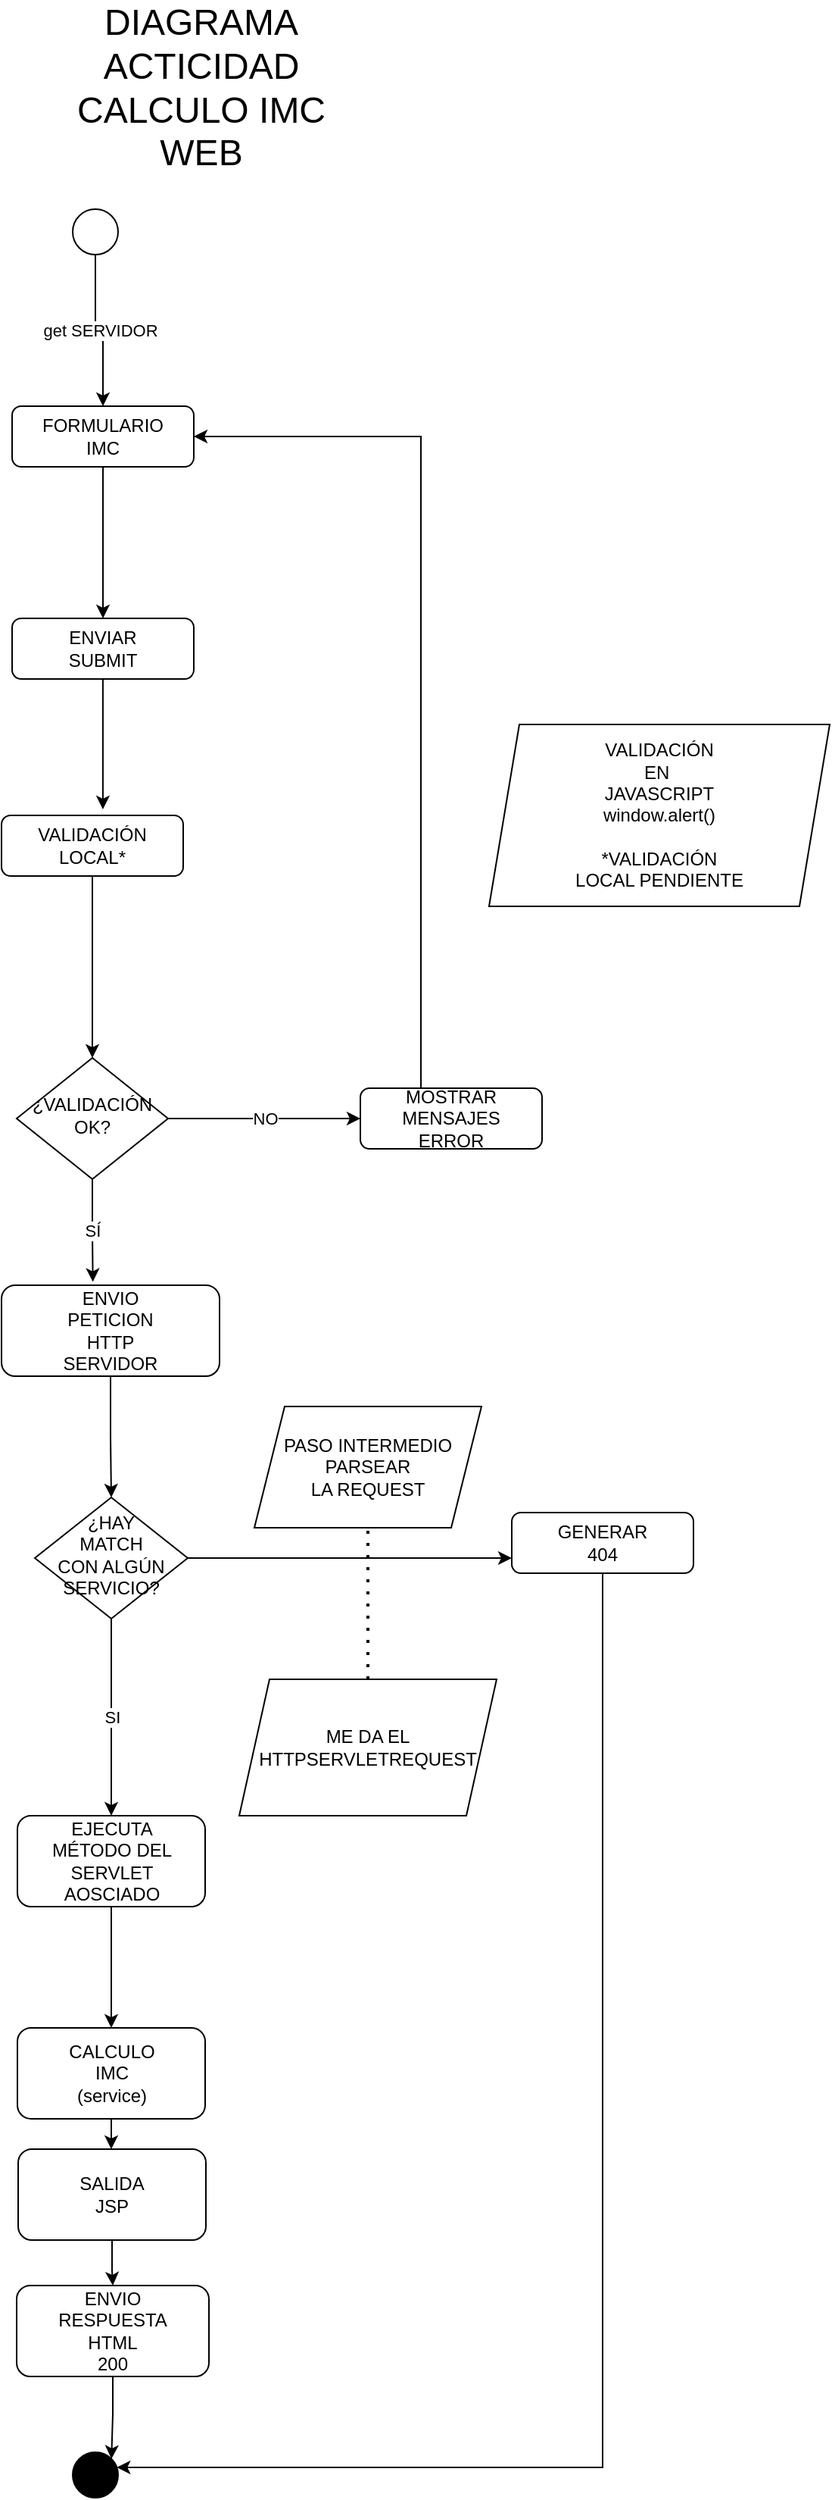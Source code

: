 <mxfile version="14.6.13" type="device"><diagram id="C5RBs43oDa-KdzZeNtuy" name="Page-1"><mxGraphModel dx="749" dy="1725" grid="1" gridSize="10" guides="1" tooltips="1" connect="1" arrows="1" fold="1" page="1" pageScale="1" pageWidth="827" pageHeight="1169" math="0" shadow="0"><root><mxCell id="WIyWlLk6GJQsqaUBKTNV-0"/><mxCell id="WIyWlLk6GJQsqaUBKTNV-1" parent="WIyWlLk6GJQsqaUBKTNV-0"/><mxCell id="WsPgBHx6LMzOyWnu6KQ6-8" value="" style="edgeStyle=orthogonalEdgeStyle;rounded=0;orthogonalLoop=1;jettySize=auto;html=1;" parent="WIyWlLk6GJQsqaUBKTNV-1" source="WIyWlLk6GJQsqaUBKTNV-3" target="WsPgBHx6LMzOyWnu6KQ6-5" edge="1"><mxGeometry relative="1" as="geometry"/></mxCell><mxCell id="WIyWlLk6GJQsqaUBKTNV-3" value="FORMULARIO&lt;br&gt;IMC" style="rounded=1;whiteSpace=wrap;html=1;fontSize=12;glass=0;strokeWidth=1;shadow=0;" parent="WIyWlLk6GJQsqaUBKTNV-1" vertex="1"><mxGeometry x="160" y="230" width="120" height="40" as="geometry"/></mxCell><mxCell id="WsPgBHx6LMzOyWnu6KQ6-0" value="&lt;font style=&quot;font-size: 24px&quot;&gt;DIAGRAMA ACTICIDAD CALCULO IMC&lt;br&gt;WEB&lt;/font&gt;" style="text;html=1;strokeColor=none;fillColor=none;align=center;verticalAlign=middle;whiteSpace=wrap;rounded=0;" parent="WIyWlLk6GJQsqaUBKTNV-1" vertex="1"><mxGeometry x="190" y="10" width="190" height="20" as="geometry"/></mxCell><mxCell id="WsPgBHx6LMzOyWnu6KQ6-3" value="get SERVIDOR" style="edgeStyle=orthogonalEdgeStyle;rounded=0;orthogonalLoop=1;jettySize=auto;html=1;" parent="WIyWlLk6GJQsqaUBKTNV-1" source="WsPgBHx6LMzOyWnu6KQ6-1" target="WIyWlLk6GJQsqaUBKTNV-3" edge="1"><mxGeometry relative="1" as="geometry"/></mxCell><mxCell id="WsPgBHx6LMzOyWnu6KQ6-1" value="" style="ellipse;whiteSpace=wrap;html=1;aspect=fixed;" parent="WIyWlLk6GJQsqaUBKTNV-1" vertex="1"><mxGeometry x="200" y="100" width="30" height="30" as="geometry"/></mxCell><mxCell id="WsPgBHx6LMzOyWnu6KQ6-2" value="" style="ellipse;whiteSpace=wrap;html=1;aspect=fixed;fillColor=#000000;" parent="WIyWlLk6GJQsqaUBKTNV-1" vertex="1"><mxGeometry x="200" y="1580" width="30" height="30" as="geometry"/></mxCell><mxCell id="WsPgBHx6LMzOyWnu6KQ6-10" style="edgeStyle=orthogonalEdgeStyle;rounded=0;orthogonalLoop=1;jettySize=auto;html=1;entryX=0.558;entryY=-0.1;entryDx=0;entryDy=0;entryPerimeter=0;" parent="WIyWlLk6GJQsqaUBKTNV-1" source="WsPgBHx6LMzOyWnu6KQ6-5" target="WsPgBHx6LMzOyWnu6KQ6-9" edge="1"><mxGeometry relative="1" as="geometry"/></mxCell><mxCell id="WsPgBHx6LMzOyWnu6KQ6-5" value="ENVIAR&lt;br&gt;SUBMIT" style="rounded=1;whiteSpace=wrap;html=1;fontSize=12;glass=0;strokeWidth=1;shadow=0;" parent="WIyWlLk6GJQsqaUBKTNV-1" vertex="1"><mxGeometry x="160" y="370" width="120" height="40" as="geometry"/></mxCell><mxCell id="WsPgBHx6LMzOyWnu6KQ6-19" style="edgeStyle=orthogonalEdgeStyle;rounded=0;orthogonalLoop=1;jettySize=auto;html=1;entryX=0.5;entryY=0;entryDx=0;entryDy=0;" parent="WIyWlLk6GJQsqaUBKTNV-1" source="WsPgBHx6LMzOyWnu6KQ6-9" target="WsPgBHx6LMzOyWnu6KQ6-11" edge="1"><mxGeometry relative="1" as="geometry"/></mxCell><mxCell id="WsPgBHx6LMzOyWnu6KQ6-9" value="VALIDACIÓN&lt;br&gt;LOCAL*" style="rounded=1;whiteSpace=wrap;html=1;fontSize=12;glass=0;strokeWidth=1;shadow=0;" parent="WIyWlLk6GJQsqaUBKTNV-1" vertex="1"><mxGeometry x="153" y="500" width="120" height="40" as="geometry"/></mxCell><mxCell id="WsPgBHx6LMzOyWnu6KQ6-13" value="SÍ" style="edgeStyle=orthogonalEdgeStyle;rounded=0;orthogonalLoop=1;jettySize=auto;html=1;entryX=0.419;entryY=-0.037;entryDx=0;entryDy=0;entryPerimeter=0;" parent="WIyWlLk6GJQsqaUBKTNV-1" source="WsPgBHx6LMzOyWnu6KQ6-11" target="WsPgBHx6LMzOyWnu6KQ6-12" edge="1"><mxGeometry relative="1" as="geometry"/></mxCell><mxCell id="WsPgBHx6LMzOyWnu6KQ6-17" value="NO" style="edgeStyle=orthogonalEdgeStyle;rounded=0;orthogonalLoop=1;jettySize=auto;html=1;entryX=0;entryY=0.5;entryDx=0;entryDy=0;" parent="WIyWlLk6GJQsqaUBKTNV-1" source="WsPgBHx6LMzOyWnu6KQ6-11" target="WsPgBHx6LMzOyWnu6KQ6-15" edge="1"><mxGeometry relative="1" as="geometry"/></mxCell><mxCell id="WsPgBHx6LMzOyWnu6KQ6-11" value="¿VALIDACIÓN&lt;br&gt;OK?" style="rhombus;whiteSpace=wrap;html=1;shadow=0;fontFamily=Helvetica;fontSize=12;align=center;strokeWidth=1;spacing=6;spacingTop=-4;" parent="WIyWlLk6GJQsqaUBKTNV-1" vertex="1"><mxGeometry x="163" y="660" width="100" height="80" as="geometry"/></mxCell><mxCell id="WsPgBHx6LMzOyWnu6KQ6-21" style="edgeStyle=orthogonalEdgeStyle;rounded=0;orthogonalLoop=1;jettySize=auto;html=1;entryX=0.5;entryY=0;entryDx=0;entryDy=0;" parent="WIyWlLk6GJQsqaUBKTNV-1" source="WsPgBHx6LMzOyWnu6KQ6-12" target="WsPgBHx6LMzOyWnu6KQ6-20" edge="1"><mxGeometry relative="1" as="geometry"/></mxCell><mxCell id="WsPgBHx6LMzOyWnu6KQ6-12" value="ENVIO&lt;br&gt;PETICION&lt;br&gt;HTTP&lt;br&gt;SERVIDOR" style="rounded=1;whiteSpace=wrap;html=1;fontSize=12;glass=0;strokeWidth=1;shadow=0;" parent="WIyWlLk6GJQsqaUBKTNV-1" vertex="1"><mxGeometry x="153" y="810" width="144" height="60" as="geometry"/></mxCell><mxCell id="WsPgBHx6LMzOyWnu6KQ6-18" style="edgeStyle=orthogonalEdgeStyle;rounded=0;orthogonalLoop=1;jettySize=auto;html=1;" parent="WIyWlLk6GJQsqaUBKTNV-1" source="WsPgBHx6LMzOyWnu6KQ6-15" target="WIyWlLk6GJQsqaUBKTNV-3" edge="1"><mxGeometry relative="1" as="geometry"><Array as="points"><mxPoint x="430" y="250"/></Array></mxGeometry></mxCell><mxCell id="WsPgBHx6LMzOyWnu6KQ6-15" value="MOSTRAR&lt;br&gt;MENSAJES&lt;br&gt;ERROR" style="rounded=1;whiteSpace=wrap;html=1;fontSize=12;glass=0;strokeWidth=1;shadow=0;" parent="WIyWlLk6GJQsqaUBKTNV-1" vertex="1"><mxGeometry x="390" y="680" width="120" height="40" as="geometry"/></mxCell><mxCell id="WsPgBHx6LMzOyWnu6KQ6-24" value="SI" style="edgeStyle=orthogonalEdgeStyle;rounded=0;orthogonalLoop=1;jettySize=auto;html=1;" parent="WIyWlLk6GJQsqaUBKTNV-1" source="WsPgBHx6LMzOyWnu6KQ6-20" target="WsPgBHx6LMzOyWnu6KQ6-23" edge="1"><mxGeometry relative="1" as="geometry"/></mxCell><mxCell id="WsPgBHx6LMzOyWnu6KQ6-25" style="edgeStyle=orthogonalEdgeStyle;rounded=0;orthogonalLoop=1;jettySize=auto;html=1;entryX=0;entryY=0.75;entryDx=0;entryDy=0;entryPerimeter=0;" parent="WIyWlLk6GJQsqaUBKTNV-1" source="WsPgBHx6LMzOyWnu6KQ6-20" target="WsPgBHx6LMzOyWnu6KQ6-26" edge="1"><mxGeometry relative="1" as="geometry"><mxPoint x="570" y="990" as="targetPoint"/></mxGeometry></mxCell><mxCell id="WsPgBHx6LMzOyWnu6KQ6-20" value="¿HAY&lt;br&gt;MATCH&lt;br&gt;CON ALGÚN SERVICIO?" style="rhombus;whiteSpace=wrap;html=1;shadow=0;fontFamily=Helvetica;fontSize=12;align=center;strokeWidth=1;spacing=6;spacingTop=-4;" parent="WIyWlLk6GJQsqaUBKTNV-1" vertex="1"><mxGeometry x="175" y="950" width="101" height="80" as="geometry"/></mxCell><mxCell id="WsPgBHx6LMzOyWnu6KQ6-35" value="" style="edgeStyle=orthogonalEdgeStyle;rounded=0;orthogonalLoop=1;jettySize=auto;html=1;" parent="WIyWlLk6GJQsqaUBKTNV-1" source="WsPgBHx6LMzOyWnu6KQ6-23" target="WsPgBHx6LMzOyWnu6KQ6-34" edge="1"><mxGeometry relative="1" as="geometry"/></mxCell><mxCell id="WsPgBHx6LMzOyWnu6KQ6-23" value="EJECUTA&lt;br&gt;MÉTODO DEL&lt;br&gt;SERVLET&lt;br&gt;AOSCIADO" style="rounded=1;whiteSpace=wrap;html=1;fontSize=12;glass=0;strokeWidth=1;shadow=0;" parent="WIyWlLk6GJQsqaUBKTNV-1" vertex="1"><mxGeometry x="163.5" y="1160" width="124" height="60" as="geometry"/></mxCell><mxCell id="UWFz1wzipmFSd8vLRJxS-0" style="edgeStyle=orthogonalEdgeStyle;rounded=0;orthogonalLoop=1;jettySize=auto;html=1;" edge="1" parent="WIyWlLk6GJQsqaUBKTNV-1" source="WsPgBHx6LMzOyWnu6KQ6-26" target="WsPgBHx6LMzOyWnu6KQ6-2"><mxGeometry relative="1" as="geometry"><Array as="points"><mxPoint x="550" y="1590"/></Array></mxGeometry></mxCell><mxCell id="WsPgBHx6LMzOyWnu6KQ6-26" value="GENERAR&lt;br&gt;404" style="rounded=1;whiteSpace=wrap;html=1;fontSize=12;glass=0;strokeWidth=1;shadow=0;" parent="WIyWlLk6GJQsqaUBKTNV-1" vertex="1"><mxGeometry x="490" y="960" width="120" height="40" as="geometry"/></mxCell><mxCell id="WsPgBHx6LMzOyWnu6KQ6-28" value="VALIDACIÓN&lt;br&gt;EN&amp;nbsp;&lt;br&gt;JAVASCRIPT&lt;br&gt;window.alert()&lt;br&gt;&lt;br&gt;*VALIDACIÓN&lt;br&gt;LOCAL PENDIENTE" style="shape=parallelogram;perimeter=parallelogramPerimeter;whiteSpace=wrap;html=1;fixedSize=1;fillColor=#FFFFFF;" parent="WIyWlLk6GJQsqaUBKTNV-1" vertex="1"><mxGeometry x="475" y="440" width="225" height="120" as="geometry"/></mxCell><mxCell id="WsPgBHx6LMzOyWnu6KQ6-29" value="PASO INTERMEDIO&lt;br&gt;PARSEAR&lt;br&gt;LA REQUEST" style="shape=parallelogram;perimeter=parallelogramPerimeter;whiteSpace=wrap;html=1;fixedSize=1;fillColor=#FFFFFF;" parent="WIyWlLk6GJQsqaUBKTNV-1" vertex="1"><mxGeometry x="320" y="890" width="150" height="80" as="geometry"/></mxCell><mxCell id="WsPgBHx6LMzOyWnu6KQ6-30" value="ME DA EL&lt;br&gt;HTTPSERVLETREQUEST" style="shape=parallelogram;perimeter=parallelogramPerimeter;whiteSpace=wrap;html=1;fixedSize=1;fillColor=#FFFFFF;" parent="WIyWlLk6GJQsqaUBKTNV-1" vertex="1"><mxGeometry x="310" y="1070" width="170" height="90" as="geometry"/></mxCell><mxCell id="WsPgBHx6LMzOyWnu6KQ6-33" value="" style="endArrow=none;dashed=1;html=1;dashPattern=1 3;strokeWidth=2;entryX=0.5;entryY=1;entryDx=0;entryDy=0;" parent="WIyWlLk6GJQsqaUBKTNV-1" source="WsPgBHx6LMzOyWnu6KQ6-30" target="WsPgBHx6LMzOyWnu6KQ6-29" edge="1"><mxGeometry width="50" height="50" relative="1" as="geometry"><mxPoint x="440" y="1110" as="sourcePoint"/><mxPoint x="490" y="1060" as="targetPoint"/></mxGeometry></mxCell><mxCell id="UWFz1wzipmFSd8vLRJxS-2" style="edgeStyle=orthogonalEdgeStyle;rounded=0;orthogonalLoop=1;jettySize=auto;html=1;" edge="1" parent="WIyWlLk6GJQsqaUBKTNV-1" source="WsPgBHx6LMzOyWnu6KQ6-34" target="UWFz1wzipmFSd8vLRJxS-1"><mxGeometry relative="1" as="geometry"/></mxCell><mxCell id="WsPgBHx6LMzOyWnu6KQ6-34" value="CALCULO&lt;br&gt;IMC&lt;br&gt;(service)" style="rounded=1;whiteSpace=wrap;html=1;fontSize=12;glass=0;strokeWidth=1;shadow=0;" parent="WIyWlLk6GJQsqaUBKTNV-1" vertex="1"><mxGeometry x="163.5" y="1300" width="124" height="60" as="geometry"/></mxCell><mxCell id="UWFz1wzipmFSd8vLRJxS-5" style="edgeStyle=orthogonalEdgeStyle;rounded=0;orthogonalLoop=1;jettySize=auto;html=1;entryX=0.5;entryY=0;entryDx=0;entryDy=0;" edge="1" parent="WIyWlLk6GJQsqaUBKTNV-1" source="UWFz1wzipmFSd8vLRJxS-1" target="UWFz1wzipmFSd8vLRJxS-4"><mxGeometry relative="1" as="geometry"/></mxCell><mxCell id="UWFz1wzipmFSd8vLRJxS-1" value="SALIDA&lt;br&gt;JSP" style="rounded=1;whiteSpace=wrap;html=1;fontSize=12;glass=0;strokeWidth=1;shadow=0;" vertex="1" parent="WIyWlLk6GJQsqaUBKTNV-1"><mxGeometry x="164" y="1380" width="124" height="60" as="geometry"/></mxCell><mxCell id="UWFz1wzipmFSd8vLRJxS-6" style="edgeStyle=orthogonalEdgeStyle;rounded=0;orthogonalLoop=1;jettySize=auto;html=1;entryX=1;entryY=0;entryDx=0;entryDy=0;" edge="1" parent="WIyWlLk6GJQsqaUBKTNV-1" source="UWFz1wzipmFSd8vLRJxS-4" target="WsPgBHx6LMzOyWnu6KQ6-2"><mxGeometry relative="1" as="geometry"/></mxCell><mxCell id="UWFz1wzipmFSd8vLRJxS-4" value="ENVIO&lt;br&gt;RESPUESTA&lt;br&gt;HTML&lt;br&gt;200&lt;br&gt;" style="rounded=1;whiteSpace=wrap;html=1;fontSize=12;glass=0;strokeWidth=1;shadow=0;" vertex="1" parent="WIyWlLk6GJQsqaUBKTNV-1"><mxGeometry x="163" y="1470" width="127" height="60" as="geometry"/></mxCell></root></mxGraphModel></diagram></mxfile>